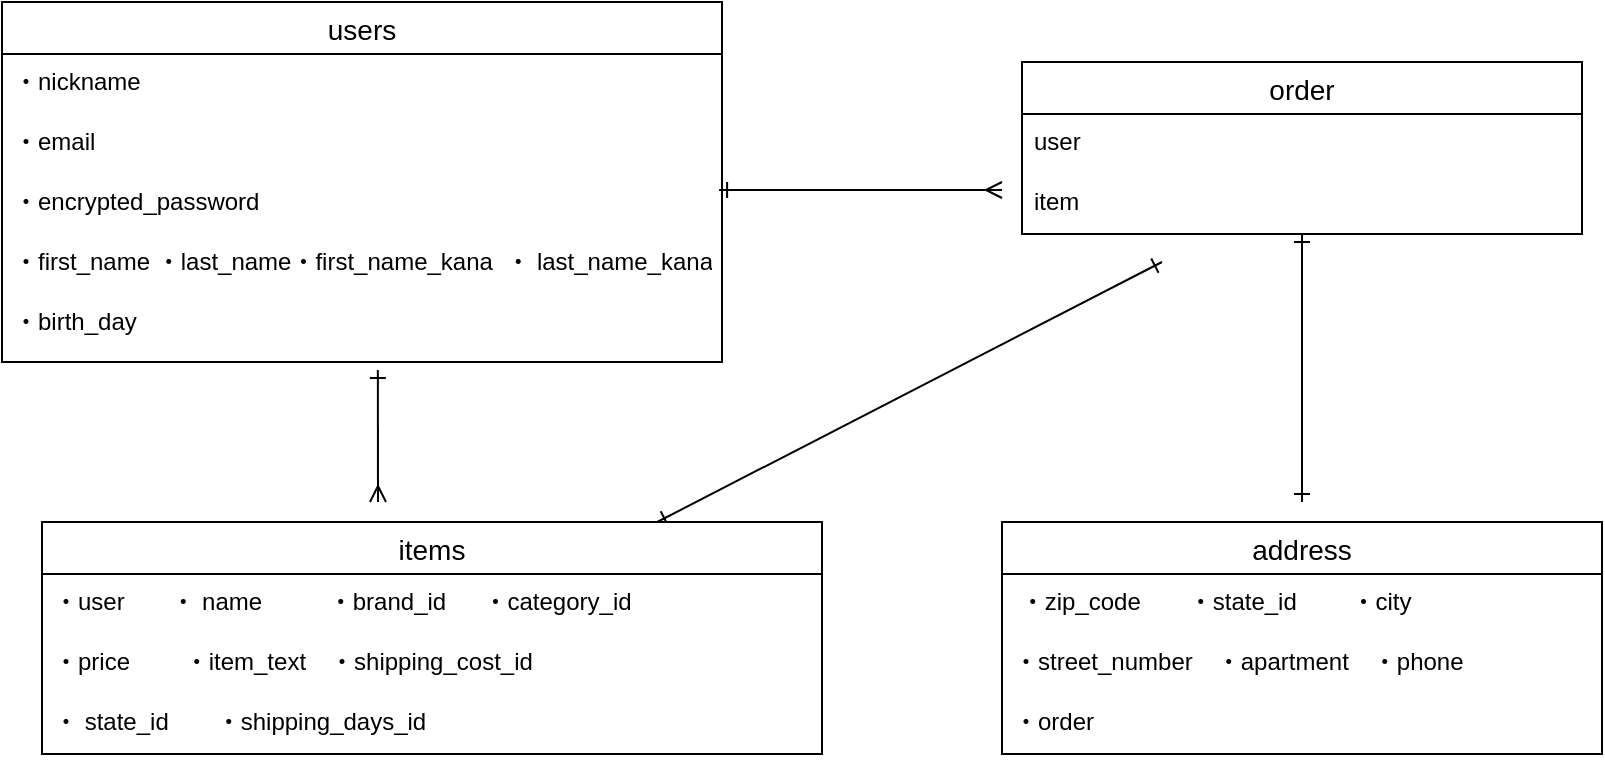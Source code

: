 <mxfile>
    <diagram id="DikQrCJgcc1WxcuLLPRG" name="ページ1">
        <mxGraphModel dx="790" dy="579" grid="1" gridSize="10" guides="1" tooltips="1" connect="1" arrows="1" fold="1" page="1" pageScale="1" pageWidth="827" pageHeight="1169" math="0" shadow="0">
            <root>
                <mxCell id="0"/>
                <mxCell id="1" parent="0"/>
                <mxCell id="6" value="address" style="swimlane;fontStyle=0;childLayout=stackLayout;horizontal=1;startSize=26;horizontalStack=0;resizeParent=1;resizeParentMax=0;resizeLast=0;collapsible=1;marginBottom=0;align=center;fontSize=14;" vertex="1" parent="1">
                    <mxGeometry x="510" y="300" width="300" height="116" as="geometry"/>
                </mxCell>
                <mxCell id="7" value=" ・zip_code　　・state_id 　　・city" style="text;strokeColor=none;fillColor=none;spacingLeft=4;spacingRight=4;overflow=hidden;rotatable=0;points=[[0,0.5],[1,0.5]];portConstraint=eastwest;fontSize=12;" vertex="1" parent="6">
                    <mxGeometry y="26" width="300" height="30" as="geometry"/>
                </mxCell>
                <mxCell id="8" value="・street_number　・apartment　・phone" style="text;strokeColor=none;fillColor=none;spacingLeft=4;spacingRight=4;overflow=hidden;rotatable=0;points=[[0,0.5],[1,0.5]];portConstraint=eastwest;fontSize=12;" vertex="1" parent="6">
                    <mxGeometry y="56" width="300" height="30" as="geometry"/>
                </mxCell>
                <mxCell id="9" value="・order" style="text;strokeColor=none;fillColor=none;spacingLeft=4;spacingRight=4;overflow=hidden;rotatable=0;points=[[0,0.5],[1,0.5]];portConstraint=eastwest;fontSize=12;" vertex="1" parent="6">
                    <mxGeometry y="86" width="300" height="30" as="geometry"/>
                </mxCell>
                <mxCell id="87" style="edgeStyle=none;html=1;startArrow=ERone;startFill=0;endArrow=ERone;endFill=0;" edge="1" parent="1" source="10">
                    <mxGeometry relative="1" as="geometry">
                        <mxPoint x="590" y="170" as="targetPoint"/>
                    </mxGeometry>
                </mxCell>
                <mxCell id="10" value="items" style="swimlane;fontStyle=0;childLayout=stackLayout;horizontal=1;startSize=26;horizontalStack=0;resizeParent=1;resizeParentMax=0;resizeLast=0;collapsible=1;marginBottom=0;align=center;fontSize=14;" vertex="1" parent="1">
                    <mxGeometry x="30" y="300" width="390" height="116" as="geometry"/>
                </mxCell>
                <mxCell id="11" value="・user       ・ name          ・brand_id　  ・category_id" style="text;strokeColor=none;fillColor=none;spacingLeft=4;spacingRight=4;overflow=hidden;rotatable=0;points=[[0,0.5],[1,0.5]];portConstraint=eastwest;fontSize=12;" vertex="1" parent="10">
                    <mxGeometry y="26" width="390" height="30" as="geometry"/>
                </mxCell>
                <mxCell id="12" value="・price 　　・item_text　・shipping_cost_id" style="text;strokeColor=none;fillColor=none;spacingLeft=4;spacingRight=4;overflow=hidden;rotatable=0;points=[[0,0.5],[1,0.5]];portConstraint=eastwest;fontSize=12;" vertex="1" parent="10">
                    <mxGeometry y="56" width="390" height="30" as="geometry"/>
                </mxCell>
                <mxCell id="13" value="・ state_id　　・shipping_days_id&#10;  " style="text;strokeColor=none;fillColor=none;spacingLeft=4;spacingRight=4;overflow=hidden;rotatable=0;points=[[0,0.5],[1,0.5]];portConstraint=eastwest;fontSize=12;" vertex="1" parent="10">
                    <mxGeometry y="86" width="390" height="30" as="geometry"/>
                </mxCell>
                <mxCell id="47" style="edgeStyle=none;html=1;endArrow=ERmany;endFill=0;startArrow=ERone;startFill=0;exitX=0.522;exitY=1.118;exitDx=0;exitDy=0;exitPerimeter=0;" edge="1" parent="1" source="41">
                    <mxGeometry relative="1" as="geometry">
                        <mxPoint x="128.349" y="210" as="sourcePoint"/>
                        <mxPoint x="198" y="290" as="targetPoint"/>
                        <Array as="points"/>
                    </mxGeometry>
                </mxCell>
                <mxCell id="39" value="users" style="swimlane;fontStyle=0;childLayout=stackLayout;horizontal=1;startSize=26;horizontalStack=0;resizeParent=1;resizeParentMax=0;resizeLast=0;collapsible=1;marginBottom=0;align=center;fontSize=14;" vertex="1" parent="1">
                    <mxGeometry x="10" y="40" width="360" height="180" as="geometry"/>
                </mxCell>
                <mxCell id="40" value="・nickname" style="text;strokeColor=none;fillColor=none;spacingLeft=4;spacingRight=4;overflow=hidden;rotatable=0;points=[[0,0.5],[1,0.5]];portConstraint=eastwest;fontSize=12;" vertex="1" parent="39">
                    <mxGeometry y="26" width="360" height="30" as="geometry"/>
                </mxCell>
                <mxCell id="52" value="・email" style="text;strokeColor=none;fillColor=none;spacingLeft=4;spacingRight=4;overflow=hidden;rotatable=0;points=[[0,0.5],[1,0.5]];portConstraint=eastwest;fontSize=12;" vertex="1" parent="39">
                    <mxGeometry y="56" width="360" height="30" as="geometry"/>
                </mxCell>
                <mxCell id="51" value="・encrypted_password" style="text;strokeColor=none;fillColor=none;spacingLeft=4;spacingRight=4;overflow=hidden;rotatable=0;points=[[0,0.5],[1,0.5]];portConstraint=eastwest;fontSize=12;" vertex="1" parent="39">
                    <mxGeometry y="86" width="360" height="30" as="geometry"/>
                </mxCell>
                <mxCell id="79" value="・first_name ・last_name・first_name_kana  ・ last_name_kana" style="text;strokeColor=none;fillColor=none;spacingLeft=4;spacingRight=4;overflow=hidden;rotatable=0;points=[[0,0.5],[1,0.5]];portConstraint=eastwest;fontSize=12;" vertex="1" parent="39">
                    <mxGeometry y="116" width="360" height="30" as="geometry"/>
                </mxCell>
                <mxCell id="41" value="・birth_day  &#10;&#10;" style="text;strokeColor=none;fillColor=none;spacingLeft=4;spacingRight=4;overflow=hidden;rotatable=0;points=[[0,0.5],[1,0.5]];portConstraint=eastwest;fontSize=12;" vertex="1" parent="39">
                    <mxGeometry y="146" width="360" height="34" as="geometry"/>
                </mxCell>
                <mxCell id="54" style="edgeStyle=none;html=1;startArrow=ERone;startFill=0;endArrow=ERmany;endFill=0;exitX=0.996;exitY=0.267;exitDx=0;exitDy=0;exitPerimeter=0;" edge="1" parent="1" source="51">
                    <mxGeometry relative="1" as="geometry">
                        <mxPoint x="230" y="185.051" as="sourcePoint"/>
                        <mxPoint x="510" y="134" as="targetPoint"/>
                    </mxGeometry>
                </mxCell>
                <mxCell id="86" style="edgeStyle=none;html=1;startArrow=ERone;startFill=0;endArrow=ERone;endFill=0;" edge="1" parent="1" source="80">
                    <mxGeometry relative="1" as="geometry">
                        <mxPoint x="660" y="290" as="targetPoint"/>
                    </mxGeometry>
                </mxCell>
                <mxCell id="80" value="order" style="swimlane;fontStyle=0;childLayout=stackLayout;horizontal=1;startSize=26;horizontalStack=0;resizeParent=1;resizeParentMax=0;resizeLast=0;collapsible=1;marginBottom=0;align=center;fontSize=14;" vertex="1" parent="1">
                    <mxGeometry x="520" y="70" width="280" height="86" as="geometry"/>
                </mxCell>
                <mxCell id="81" value="user" style="text;strokeColor=none;fillColor=none;spacingLeft=4;spacingRight=4;overflow=hidden;rotatable=0;points=[[0,0.5],[1,0.5]];portConstraint=eastwest;fontSize=12;" vertex="1" parent="80">
                    <mxGeometry y="26" width="280" height="30" as="geometry"/>
                </mxCell>
                <mxCell id="82" value="item" style="text;strokeColor=none;fillColor=none;spacingLeft=4;spacingRight=4;overflow=hidden;rotatable=0;points=[[0,0.5],[1,0.5]];portConstraint=eastwest;fontSize=12;" vertex="1" parent="80">
                    <mxGeometry y="56" width="280" height="30" as="geometry"/>
                </mxCell>
            </root>
        </mxGraphModel>
    </diagram>
</mxfile>